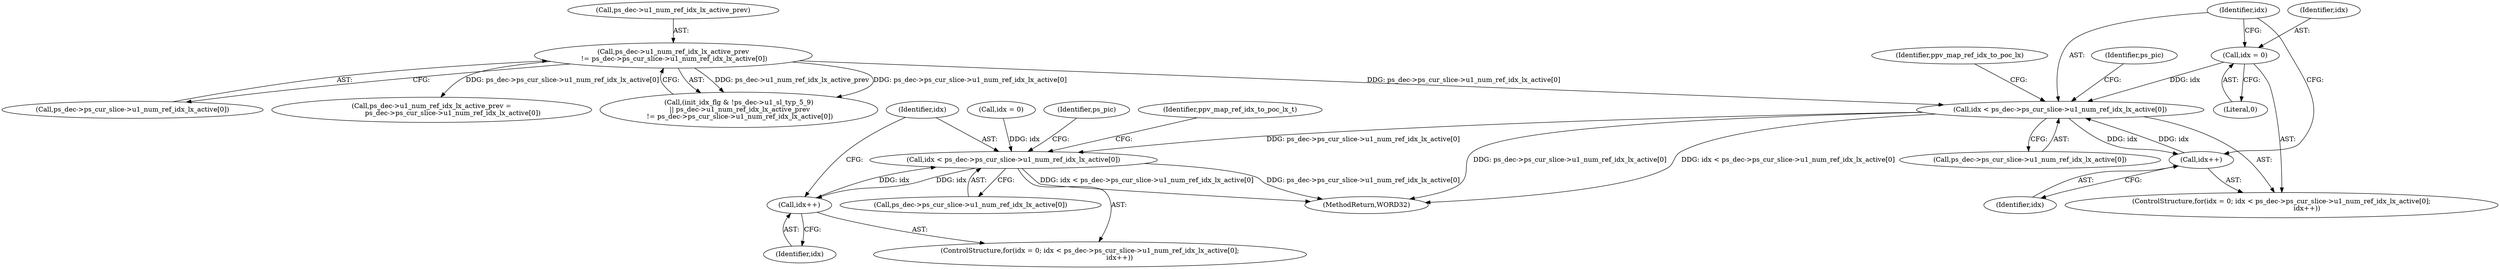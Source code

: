 digraph "0_Android_943323f1d9d3dd5c2634deb26cbe72343ca6b3db_0@pointer" {
"1000500" [label="(Call,idx < ps_dec->ps_cur_slice->u1_num_ref_idx_lx_active[0])"];
"1000497" [label="(Call,idx = 0)"];
"1000509" [label="(Call,idx++)"];
"1000500" [label="(Call,idx < ps_dec->ps_cur_slice->u1_num_ref_idx_lx_active[0])"];
"1000341" [label="(Call,ps_dec->u1_num_ref_idx_lx_active_prev\n != ps_dec->ps_cur_slice->u1_num_ref_idx_lx_active[0])"];
"1000615" [label="(Call,idx < ps_dec->ps_cur_slice->u1_num_ref_idx_lx_active[0])"];
"1000624" [label="(Call,idx++)"];
"1000529" [label="(Identifier,ppv_map_ref_idx_to_poc_lx)"];
"1000616" [label="(Identifier,idx)"];
"1000624" [label="(Call,idx++)"];
"1000501" [label="(Identifier,idx)"];
"1000615" [label="(Call,idx < ps_dec->ps_cur_slice->u1_num_ref_idx_lx_active[0])"];
"1000499" [label="(Literal,0)"];
"1000617" [label="(Call,ps_dec->ps_cur_slice->u1_num_ref_idx_lx_active[0])"];
"1000496" [label="(ControlStructure,for(idx = 0; idx < ps_dec->ps_cur_slice->u1_num_ref_idx_lx_active[0];\n                        idx++))"];
"1000345" [label="(Call,ps_dec->ps_cur_slice->u1_num_ref_idx_lx_active[0])"];
"1000367" [label="(Call,ps_dec->u1_num_ref_idx_lx_active_prev =\n                    ps_dec->ps_cur_slice->u1_num_ref_idx_lx_active[0])"];
"1000342" [label="(Call,ps_dec->u1_num_ref_idx_lx_active_prev)"];
"1000612" [label="(Call,idx = 0)"];
"1000509" [label="(Call,idx++)"];
"1000625" [label="(Identifier,idx)"];
"1000497" [label="(Call,idx = 0)"];
"1000510" [label="(Identifier,idx)"];
"1001224" [label="(MethodReturn,WORD32)"];
"1000628" [label="(Identifier,ps_pic)"];
"1000334" [label="(Call,(init_idx_flg & !ps_dec->u1_sl_typ_5_9)\n || ps_dec->u1_num_ref_idx_lx_active_prev\n != ps_dec->ps_cur_slice->u1_num_ref_idx_lx_active[0])"];
"1000341" [label="(Call,ps_dec->u1_num_ref_idx_lx_active_prev\n != ps_dec->ps_cur_slice->u1_num_ref_idx_lx_active[0])"];
"1000498" [label="(Identifier,idx)"];
"1000500" [label="(Call,idx < ps_dec->ps_cur_slice->u1_num_ref_idx_lx_active[0])"];
"1000611" [label="(ControlStructure,for(idx = 0; idx < ps_dec->ps_cur_slice->u1_num_ref_idx_lx_active[0];\n                            idx++))"];
"1000513" [label="(Identifier,ps_pic)"];
"1000502" [label="(Call,ps_dec->ps_cur_slice->u1_num_ref_idx_lx_active[0])"];
"1000675" [label="(Identifier,ppv_map_ref_idx_to_poc_lx_t)"];
"1000500" -> "1000496"  [label="AST: "];
"1000500" -> "1000502"  [label="CFG: "];
"1000501" -> "1000500"  [label="AST: "];
"1000502" -> "1000500"  [label="AST: "];
"1000513" -> "1000500"  [label="CFG: "];
"1000529" -> "1000500"  [label="CFG: "];
"1000500" -> "1001224"  [label="DDG: ps_dec->ps_cur_slice->u1_num_ref_idx_lx_active[0]"];
"1000500" -> "1001224"  [label="DDG: idx < ps_dec->ps_cur_slice->u1_num_ref_idx_lx_active[0]"];
"1000497" -> "1000500"  [label="DDG: idx"];
"1000509" -> "1000500"  [label="DDG: idx"];
"1000341" -> "1000500"  [label="DDG: ps_dec->ps_cur_slice->u1_num_ref_idx_lx_active[0]"];
"1000500" -> "1000509"  [label="DDG: idx"];
"1000500" -> "1000615"  [label="DDG: ps_dec->ps_cur_slice->u1_num_ref_idx_lx_active[0]"];
"1000497" -> "1000496"  [label="AST: "];
"1000497" -> "1000499"  [label="CFG: "];
"1000498" -> "1000497"  [label="AST: "];
"1000499" -> "1000497"  [label="AST: "];
"1000501" -> "1000497"  [label="CFG: "];
"1000509" -> "1000496"  [label="AST: "];
"1000509" -> "1000510"  [label="CFG: "];
"1000510" -> "1000509"  [label="AST: "];
"1000501" -> "1000509"  [label="CFG: "];
"1000341" -> "1000334"  [label="AST: "];
"1000341" -> "1000345"  [label="CFG: "];
"1000342" -> "1000341"  [label="AST: "];
"1000345" -> "1000341"  [label="AST: "];
"1000334" -> "1000341"  [label="CFG: "];
"1000341" -> "1000334"  [label="DDG: ps_dec->u1_num_ref_idx_lx_active_prev"];
"1000341" -> "1000334"  [label="DDG: ps_dec->ps_cur_slice->u1_num_ref_idx_lx_active[0]"];
"1000341" -> "1000367"  [label="DDG: ps_dec->ps_cur_slice->u1_num_ref_idx_lx_active[0]"];
"1000615" -> "1000611"  [label="AST: "];
"1000615" -> "1000617"  [label="CFG: "];
"1000616" -> "1000615"  [label="AST: "];
"1000617" -> "1000615"  [label="AST: "];
"1000628" -> "1000615"  [label="CFG: "];
"1000675" -> "1000615"  [label="CFG: "];
"1000615" -> "1001224"  [label="DDG: ps_dec->ps_cur_slice->u1_num_ref_idx_lx_active[0]"];
"1000615" -> "1001224"  [label="DDG: idx < ps_dec->ps_cur_slice->u1_num_ref_idx_lx_active[0]"];
"1000612" -> "1000615"  [label="DDG: idx"];
"1000624" -> "1000615"  [label="DDG: idx"];
"1000615" -> "1000624"  [label="DDG: idx"];
"1000624" -> "1000611"  [label="AST: "];
"1000624" -> "1000625"  [label="CFG: "];
"1000625" -> "1000624"  [label="AST: "];
"1000616" -> "1000624"  [label="CFG: "];
}
